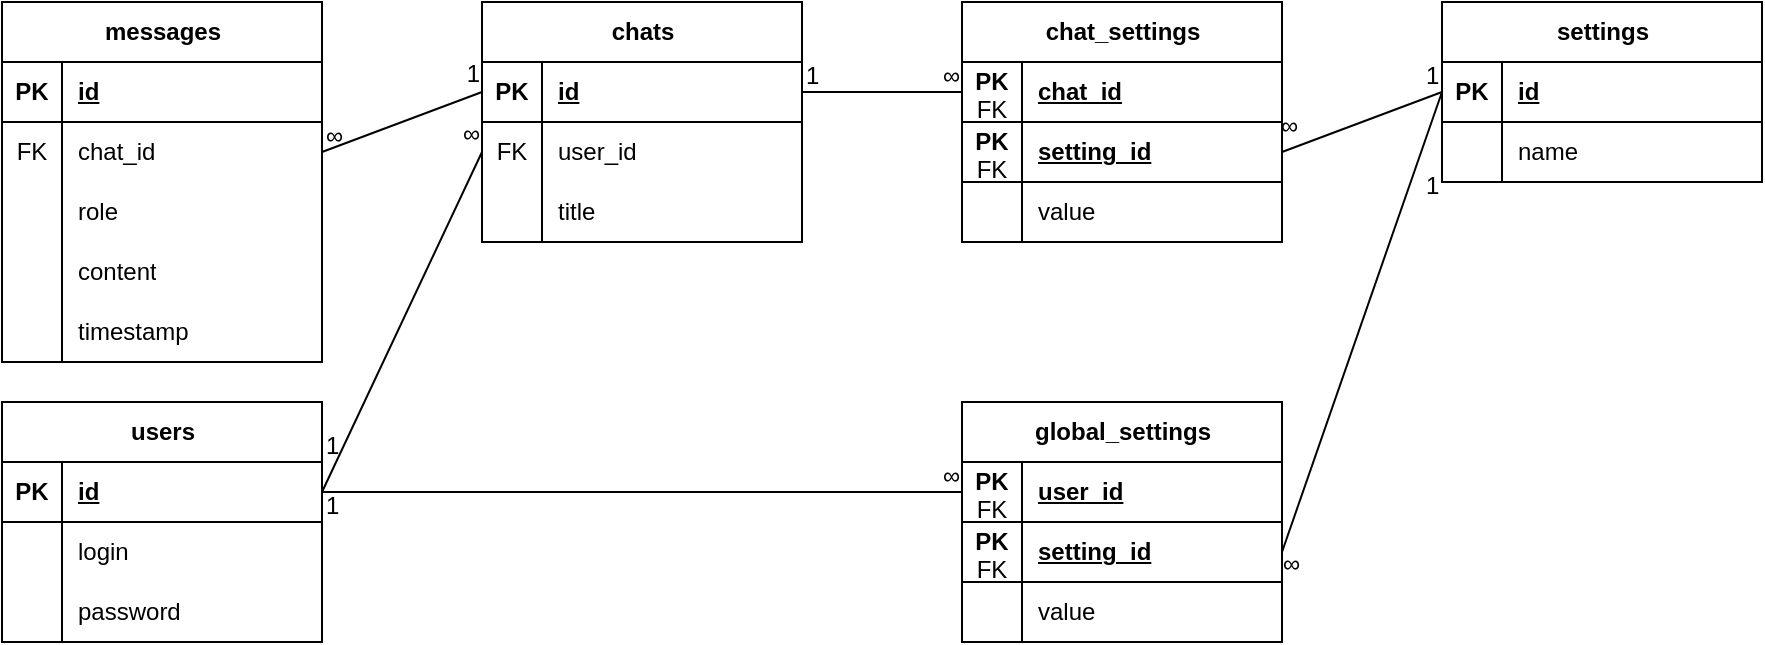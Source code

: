 <mxfile version="23.1.3" type="device">
  <diagram name="Страница — 1" id="ksc8IvW1xCQouz6Tsrn9">
    <mxGraphModel dx="956" dy="546" grid="1" gridSize="10" guides="1" tooltips="1" connect="1" arrows="1" fold="1" page="1" pageScale="1" pageWidth="827" pageHeight="1169" math="0" shadow="0">
      <root>
        <mxCell id="0" />
        <mxCell id="1" parent="0" />
        <mxCell id="aE1oeu7f0x2sTyew1Tt--1" value="users" style="shape=table;startSize=30;container=1;collapsible=1;childLayout=tableLayout;fixedRows=1;rowLines=0;fontStyle=1;align=center;resizeLast=1;html=1;" vertex="1" parent="1">
          <mxGeometry x="40" y="240" width="160" height="120" as="geometry" />
        </mxCell>
        <mxCell id="aE1oeu7f0x2sTyew1Tt--2" value="" style="shape=tableRow;horizontal=0;startSize=0;swimlaneHead=0;swimlaneBody=0;fillColor=none;collapsible=0;dropTarget=0;points=[[0,0.5],[1,0.5]];portConstraint=eastwest;top=0;left=0;right=0;bottom=1;" vertex="1" parent="aE1oeu7f0x2sTyew1Tt--1">
          <mxGeometry y="30" width="160" height="30" as="geometry" />
        </mxCell>
        <mxCell id="aE1oeu7f0x2sTyew1Tt--3" value="PK" style="shape=partialRectangle;connectable=0;fillColor=none;top=0;left=0;bottom=0;right=0;fontStyle=1;overflow=hidden;whiteSpace=wrap;html=1;" vertex="1" parent="aE1oeu7f0x2sTyew1Tt--2">
          <mxGeometry width="30" height="30" as="geometry">
            <mxRectangle width="30" height="30" as="alternateBounds" />
          </mxGeometry>
        </mxCell>
        <mxCell id="aE1oeu7f0x2sTyew1Tt--4" value="id" style="shape=partialRectangle;connectable=0;fillColor=none;top=0;left=0;bottom=0;right=0;align=left;spacingLeft=6;fontStyle=5;overflow=hidden;whiteSpace=wrap;html=1;" vertex="1" parent="aE1oeu7f0x2sTyew1Tt--2">
          <mxGeometry x="30" width="130" height="30" as="geometry">
            <mxRectangle width="130" height="30" as="alternateBounds" />
          </mxGeometry>
        </mxCell>
        <mxCell id="aE1oeu7f0x2sTyew1Tt--5" value="" style="shape=tableRow;horizontal=0;startSize=0;swimlaneHead=0;swimlaneBody=0;fillColor=none;collapsible=0;dropTarget=0;points=[[0,0.5],[1,0.5]];portConstraint=eastwest;top=0;left=0;right=0;bottom=0;" vertex="1" parent="aE1oeu7f0x2sTyew1Tt--1">
          <mxGeometry y="60" width="160" height="30" as="geometry" />
        </mxCell>
        <mxCell id="aE1oeu7f0x2sTyew1Tt--6" value="" style="shape=partialRectangle;connectable=0;fillColor=none;top=0;left=0;bottom=0;right=0;editable=1;overflow=hidden;whiteSpace=wrap;html=1;" vertex="1" parent="aE1oeu7f0x2sTyew1Tt--5">
          <mxGeometry width="30" height="30" as="geometry">
            <mxRectangle width="30" height="30" as="alternateBounds" />
          </mxGeometry>
        </mxCell>
        <mxCell id="aE1oeu7f0x2sTyew1Tt--7" value="login" style="shape=partialRectangle;connectable=0;fillColor=none;top=0;left=0;bottom=0;right=0;align=left;spacingLeft=6;overflow=hidden;whiteSpace=wrap;html=1;" vertex="1" parent="aE1oeu7f0x2sTyew1Tt--5">
          <mxGeometry x="30" width="130" height="30" as="geometry">
            <mxRectangle width="130" height="30" as="alternateBounds" />
          </mxGeometry>
        </mxCell>
        <mxCell id="aE1oeu7f0x2sTyew1Tt--8" value="" style="shape=tableRow;horizontal=0;startSize=0;swimlaneHead=0;swimlaneBody=0;fillColor=none;collapsible=0;dropTarget=0;points=[[0,0.5],[1,0.5]];portConstraint=eastwest;top=0;left=0;right=0;bottom=0;" vertex="1" parent="aE1oeu7f0x2sTyew1Tt--1">
          <mxGeometry y="90" width="160" height="30" as="geometry" />
        </mxCell>
        <mxCell id="aE1oeu7f0x2sTyew1Tt--9" value="" style="shape=partialRectangle;connectable=0;fillColor=none;top=0;left=0;bottom=0;right=0;editable=1;overflow=hidden;whiteSpace=wrap;html=1;" vertex="1" parent="aE1oeu7f0x2sTyew1Tt--8">
          <mxGeometry width="30" height="30" as="geometry">
            <mxRectangle width="30" height="30" as="alternateBounds" />
          </mxGeometry>
        </mxCell>
        <mxCell id="aE1oeu7f0x2sTyew1Tt--10" value="password" style="shape=partialRectangle;connectable=0;fillColor=none;top=0;left=0;bottom=0;right=0;align=left;spacingLeft=6;overflow=hidden;whiteSpace=wrap;html=1;" vertex="1" parent="aE1oeu7f0x2sTyew1Tt--8">
          <mxGeometry x="30" width="130" height="30" as="geometry">
            <mxRectangle width="130" height="30" as="alternateBounds" />
          </mxGeometry>
        </mxCell>
        <mxCell id="aE1oeu7f0x2sTyew1Tt--30" value="settings" style="shape=table;startSize=30;container=1;collapsible=1;childLayout=tableLayout;fixedRows=1;rowLines=0;fontStyle=1;align=center;resizeLast=1;html=1;" vertex="1" parent="1">
          <mxGeometry x="760" y="40" width="160" height="90" as="geometry" />
        </mxCell>
        <mxCell id="aE1oeu7f0x2sTyew1Tt--31" value="" style="shape=tableRow;horizontal=0;startSize=0;swimlaneHead=0;swimlaneBody=0;fillColor=none;collapsible=0;dropTarget=0;points=[[0,0.5],[1,0.5]];portConstraint=eastwest;top=0;left=0;right=0;bottom=1;" vertex="1" parent="aE1oeu7f0x2sTyew1Tt--30">
          <mxGeometry y="30" width="160" height="30" as="geometry" />
        </mxCell>
        <mxCell id="aE1oeu7f0x2sTyew1Tt--32" value="PK" style="shape=partialRectangle;connectable=0;fillColor=none;top=0;left=0;bottom=0;right=0;fontStyle=1;overflow=hidden;whiteSpace=wrap;html=1;" vertex="1" parent="aE1oeu7f0x2sTyew1Tt--31">
          <mxGeometry width="30" height="30" as="geometry">
            <mxRectangle width="30" height="30" as="alternateBounds" />
          </mxGeometry>
        </mxCell>
        <mxCell id="aE1oeu7f0x2sTyew1Tt--33" value="id" style="shape=partialRectangle;connectable=0;fillColor=none;top=0;left=0;bottom=0;right=0;align=left;spacingLeft=6;fontStyle=5;overflow=hidden;whiteSpace=wrap;html=1;" vertex="1" parent="aE1oeu7f0x2sTyew1Tt--31">
          <mxGeometry x="30" width="130" height="30" as="geometry">
            <mxRectangle width="130" height="30" as="alternateBounds" />
          </mxGeometry>
        </mxCell>
        <mxCell id="aE1oeu7f0x2sTyew1Tt--34" value="" style="shape=tableRow;horizontal=0;startSize=0;swimlaneHead=0;swimlaneBody=0;fillColor=none;collapsible=0;dropTarget=0;points=[[0,0.5],[1,0.5]];portConstraint=eastwest;top=0;left=0;right=0;bottom=0;" vertex="1" parent="aE1oeu7f0x2sTyew1Tt--30">
          <mxGeometry y="60" width="160" height="30" as="geometry" />
        </mxCell>
        <mxCell id="aE1oeu7f0x2sTyew1Tt--35" value="" style="shape=partialRectangle;connectable=0;fillColor=none;top=0;left=0;bottom=0;right=0;editable=1;overflow=hidden;whiteSpace=wrap;html=1;" vertex="1" parent="aE1oeu7f0x2sTyew1Tt--34">
          <mxGeometry width="30" height="30" as="geometry">
            <mxRectangle width="30" height="30" as="alternateBounds" />
          </mxGeometry>
        </mxCell>
        <mxCell id="aE1oeu7f0x2sTyew1Tt--36" value="name" style="shape=partialRectangle;connectable=0;fillColor=none;top=0;left=0;bottom=0;right=0;align=left;spacingLeft=6;overflow=hidden;whiteSpace=wrap;html=1;" vertex="1" parent="aE1oeu7f0x2sTyew1Tt--34">
          <mxGeometry x="30" width="130" height="30" as="geometry">
            <mxRectangle width="130" height="30" as="alternateBounds" />
          </mxGeometry>
        </mxCell>
        <mxCell id="aE1oeu7f0x2sTyew1Tt--43" value="global_settings" style="shape=table;startSize=30;container=1;collapsible=1;childLayout=tableLayout;fixedRows=1;rowLines=0;fontStyle=1;align=center;resizeLast=1;html=1;" vertex="1" parent="1">
          <mxGeometry x="520" y="240" width="160" height="120" as="geometry" />
        </mxCell>
        <mxCell id="aE1oeu7f0x2sTyew1Tt--44" value="" style="shape=tableRow;horizontal=0;startSize=0;swimlaneHead=0;swimlaneBody=0;fillColor=none;collapsible=0;dropTarget=0;points=[[0,0.5],[1,0.5]];portConstraint=eastwest;top=0;left=0;right=0;bottom=1;" vertex="1" parent="aE1oeu7f0x2sTyew1Tt--43">
          <mxGeometry y="30" width="160" height="30" as="geometry" />
        </mxCell>
        <mxCell id="aE1oeu7f0x2sTyew1Tt--45" value="PK&lt;br&gt;&lt;span style=&quot;font-weight: normal;&quot;&gt;FK&lt;/span&gt;" style="shape=partialRectangle;connectable=0;fillColor=none;top=0;left=0;bottom=0;right=0;fontStyle=1;overflow=hidden;whiteSpace=wrap;html=1;" vertex="1" parent="aE1oeu7f0x2sTyew1Tt--44">
          <mxGeometry width="30" height="30" as="geometry">
            <mxRectangle width="30" height="30" as="alternateBounds" />
          </mxGeometry>
        </mxCell>
        <mxCell id="aE1oeu7f0x2sTyew1Tt--46" value="user_id" style="shape=partialRectangle;connectable=0;fillColor=none;top=0;left=0;bottom=0;right=0;align=left;spacingLeft=6;fontStyle=5;overflow=hidden;whiteSpace=wrap;html=1;" vertex="1" parent="aE1oeu7f0x2sTyew1Tt--44">
          <mxGeometry x="30" width="130" height="30" as="geometry">
            <mxRectangle width="130" height="30" as="alternateBounds" />
          </mxGeometry>
        </mxCell>
        <mxCell id="aE1oeu7f0x2sTyew1Tt--142" value="" style="shape=tableRow;horizontal=0;startSize=0;swimlaneHead=0;swimlaneBody=0;fillColor=none;collapsible=0;dropTarget=0;points=[[0,0.5],[1,0.5]];portConstraint=eastwest;top=0;left=0;right=0;bottom=1;" vertex="1" parent="aE1oeu7f0x2sTyew1Tt--43">
          <mxGeometry y="60" width="160" height="30" as="geometry" />
        </mxCell>
        <mxCell id="aE1oeu7f0x2sTyew1Tt--143" value="PK&lt;br&gt;&lt;span style=&quot;font-weight: normal;&quot;&gt;FK&lt;/span&gt;" style="shape=partialRectangle;connectable=0;fillColor=none;top=0;left=0;bottom=0;right=0;fontStyle=1;overflow=hidden;whiteSpace=wrap;html=1;" vertex="1" parent="aE1oeu7f0x2sTyew1Tt--142">
          <mxGeometry width="30" height="30" as="geometry">
            <mxRectangle width="30" height="30" as="alternateBounds" />
          </mxGeometry>
        </mxCell>
        <mxCell id="aE1oeu7f0x2sTyew1Tt--144" value="setting_id" style="shape=partialRectangle;connectable=0;fillColor=none;top=0;left=0;bottom=0;right=0;align=left;spacingLeft=6;fontStyle=5;overflow=hidden;whiteSpace=wrap;html=1;" vertex="1" parent="aE1oeu7f0x2sTyew1Tt--142">
          <mxGeometry x="30" width="130" height="30" as="geometry">
            <mxRectangle width="130" height="30" as="alternateBounds" />
          </mxGeometry>
        </mxCell>
        <mxCell id="aE1oeu7f0x2sTyew1Tt--53" value="" style="shape=tableRow;horizontal=0;startSize=0;swimlaneHead=0;swimlaneBody=0;fillColor=none;collapsible=0;dropTarget=0;points=[[0,0.5],[1,0.5]];portConstraint=eastwest;top=0;left=0;right=0;bottom=0;" vertex="1" parent="aE1oeu7f0x2sTyew1Tt--43">
          <mxGeometry y="90" width="160" height="30" as="geometry" />
        </mxCell>
        <mxCell id="aE1oeu7f0x2sTyew1Tt--54" value="" style="shape=partialRectangle;connectable=0;fillColor=none;top=0;left=0;bottom=0;right=0;editable=1;overflow=hidden;whiteSpace=wrap;html=1;" vertex="1" parent="aE1oeu7f0x2sTyew1Tt--53">
          <mxGeometry width="30" height="30" as="geometry">
            <mxRectangle width="30" height="30" as="alternateBounds" />
          </mxGeometry>
        </mxCell>
        <mxCell id="aE1oeu7f0x2sTyew1Tt--55" value="value" style="shape=partialRectangle;connectable=0;fillColor=none;top=0;left=0;bottom=0;right=0;align=left;spacingLeft=6;overflow=hidden;whiteSpace=wrap;html=1;" vertex="1" parent="aE1oeu7f0x2sTyew1Tt--53">
          <mxGeometry x="30" width="130" height="30" as="geometry">
            <mxRectangle width="130" height="30" as="alternateBounds" />
          </mxGeometry>
        </mxCell>
        <mxCell id="aE1oeu7f0x2sTyew1Tt--69" value="messages" style="shape=table;startSize=30;container=1;collapsible=1;childLayout=tableLayout;fixedRows=1;rowLines=0;fontStyle=1;align=center;resizeLast=1;html=1;" vertex="1" parent="1">
          <mxGeometry x="40" y="40" width="160" height="180" as="geometry" />
        </mxCell>
        <mxCell id="aE1oeu7f0x2sTyew1Tt--70" value="" style="shape=tableRow;horizontal=0;startSize=0;swimlaneHead=0;swimlaneBody=0;fillColor=none;collapsible=0;dropTarget=0;points=[[0,0.5],[1,0.5]];portConstraint=eastwest;top=0;left=0;right=0;bottom=1;" vertex="1" parent="aE1oeu7f0x2sTyew1Tt--69">
          <mxGeometry y="30" width="160" height="30" as="geometry" />
        </mxCell>
        <mxCell id="aE1oeu7f0x2sTyew1Tt--71" value="PK" style="shape=partialRectangle;connectable=0;fillColor=none;top=0;left=0;bottom=0;right=0;fontStyle=1;overflow=hidden;whiteSpace=wrap;html=1;" vertex="1" parent="aE1oeu7f0x2sTyew1Tt--70">
          <mxGeometry width="30" height="30" as="geometry">
            <mxRectangle width="30" height="30" as="alternateBounds" />
          </mxGeometry>
        </mxCell>
        <mxCell id="aE1oeu7f0x2sTyew1Tt--72" value="id" style="shape=partialRectangle;connectable=0;fillColor=none;top=0;left=0;bottom=0;right=0;align=left;spacingLeft=6;fontStyle=5;overflow=hidden;whiteSpace=wrap;html=1;" vertex="1" parent="aE1oeu7f0x2sTyew1Tt--70">
          <mxGeometry x="30" width="130" height="30" as="geometry">
            <mxRectangle width="130" height="30" as="alternateBounds" />
          </mxGeometry>
        </mxCell>
        <mxCell id="aE1oeu7f0x2sTyew1Tt--73" value="" style="shape=tableRow;horizontal=0;startSize=0;swimlaneHead=0;swimlaneBody=0;fillColor=none;collapsible=0;dropTarget=0;points=[[0,0.5],[1,0.5]];portConstraint=eastwest;top=0;left=0;right=0;bottom=0;" vertex="1" parent="aE1oeu7f0x2sTyew1Tt--69">
          <mxGeometry y="60" width="160" height="30" as="geometry" />
        </mxCell>
        <mxCell id="aE1oeu7f0x2sTyew1Tt--74" value="FK" style="shape=partialRectangle;connectable=0;fillColor=none;top=0;left=0;bottom=0;right=0;editable=1;overflow=hidden;whiteSpace=wrap;html=1;" vertex="1" parent="aE1oeu7f0x2sTyew1Tt--73">
          <mxGeometry width="30" height="30" as="geometry">
            <mxRectangle width="30" height="30" as="alternateBounds" />
          </mxGeometry>
        </mxCell>
        <mxCell id="aE1oeu7f0x2sTyew1Tt--75" value="chat_id" style="shape=partialRectangle;connectable=0;fillColor=none;top=0;left=0;bottom=0;right=0;align=left;spacingLeft=6;overflow=hidden;whiteSpace=wrap;html=1;" vertex="1" parent="aE1oeu7f0x2sTyew1Tt--73">
          <mxGeometry x="30" width="130" height="30" as="geometry">
            <mxRectangle width="130" height="30" as="alternateBounds" />
          </mxGeometry>
        </mxCell>
        <mxCell id="aE1oeu7f0x2sTyew1Tt--76" value="" style="shape=tableRow;horizontal=0;startSize=0;swimlaneHead=0;swimlaneBody=0;fillColor=none;collapsible=0;dropTarget=0;points=[[0,0.5],[1,0.5]];portConstraint=eastwest;top=0;left=0;right=0;bottom=0;" vertex="1" parent="aE1oeu7f0x2sTyew1Tt--69">
          <mxGeometry y="90" width="160" height="30" as="geometry" />
        </mxCell>
        <mxCell id="aE1oeu7f0x2sTyew1Tt--77" value="" style="shape=partialRectangle;connectable=0;fillColor=none;top=0;left=0;bottom=0;right=0;editable=1;overflow=hidden;whiteSpace=wrap;html=1;" vertex="1" parent="aE1oeu7f0x2sTyew1Tt--76">
          <mxGeometry width="30" height="30" as="geometry">
            <mxRectangle width="30" height="30" as="alternateBounds" />
          </mxGeometry>
        </mxCell>
        <mxCell id="aE1oeu7f0x2sTyew1Tt--78" value="role" style="shape=partialRectangle;connectable=0;fillColor=none;top=0;left=0;bottom=0;right=0;align=left;spacingLeft=6;overflow=hidden;whiteSpace=wrap;html=1;" vertex="1" parent="aE1oeu7f0x2sTyew1Tt--76">
          <mxGeometry x="30" width="130" height="30" as="geometry">
            <mxRectangle width="130" height="30" as="alternateBounds" />
          </mxGeometry>
        </mxCell>
        <mxCell id="aE1oeu7f0x2sTyew1Tt--79" value="" style="shape=tableRow;horizontal=0;startSize=0;swimlaneHead=0;swimlaneBody=0;fillColor=none;collapsible=0;dropTarget=0;points=[[0,0.5],[1,0.5]];portConstraint=eastwest;top=0;left=0;right=0;bottom=0;" vertex="1" parent="aE1oeu7f0x2sTyew1Tt--69">
          <mxGeometry y="120" width="160" height="30" as="geometry" />
        </mxCell>
        <mxCell id="aE1oeu7f0x2sTyew1Tt--80" value="" style="shape=partialRectangle;connectable=0;fillColor=none;top=0;left=0;bottom=0;right=0;editable=1;overflow=hidden;whiteSpace=wrap;html=1;" vertex="1" parent="aE1oeu7f0x2sTyew1Tt--79">
          <mxGeometry width="30" height="30" as="geometry">
            <mxRectangle width="30" height="30" as="alternateBounds" />
          </mxGeometry>
        </mxCell>
        <mxCell id="aE1oeu7f0x2sTyew1Tt--81" value="content" style="shape=partialRectangle;connectable=0;fillColor=none;top=0;left=0;bottom=0;right=0;align=left;spacingLeft=6;overflow=hidden;whiteSpace=wrap;html=1;" vertex="1" parent="aE1oeu7f0x2sTyew1Tt--79">
          <mxGeometry x="30" width="130" height="30" as="geometry">
            <mxRectangle width="130" height="30" as="alternateBounds" />
          </mxGeometry>
        </mxCell>
        <mxCell id="aE1oeu7f0x2sTyew1Tt--82" value="" style="shape=tableRow;horizontal=0;startSize=0;swimlaneHead=0;swimlaneBody=0;fillColor=none;collapsible=0;dropTarget=0;points=[[0,0.5],[1,0.5]];portConstraint=eastwest;top=0;left=0;right=0;bottom=0;" vertex="1" parent="aE1oeu7f0x2sTyew1Tt--69">
          <mxGeometry y="150" width="160" height="30" as="geometry" />
        </mxCell>
        <mxCell id="aE1oeu7f0x2sTyew1Tt--83" value="" style="shape=partialRectangle;connectable=0;fillColor=none;top=0;left=0;bottom=0;right=0;editable=1;overflow=hidden;whiteSpace=wrap;html=1;" vertex="1" parent="aE1oeu7f0x2sTyew1Tt--82">
          <mxGeometry width="30" height="30" as="geometry">
            <mxRectangle width="30" height="30" as="alternateBounds" />
          </mxGeometry>
        </mxCell>
        <mxCell id="aE1oeu7f0x2sTyew1Tt--84" value="timestamp" style="shape=partialRectangle;connectable=0;fillColor=none;top=0;left=0;bottom=0;right=0;align=left;spacingLeft=6;overflow=hidden;whiteSpace=wrap;html=1;" vertex="1" parent="aE1oeu7f0x2sTyew1Tt--82">
          <mxGeometry x="30" width="130" height="30" as="geometry">
            <mxRectangle width="130" height="30" as="alternateBounds" />
          </mxGeometry>
        </mxCell>
        <mxCell id="aE1oeu7f0x2sTyew1Tt--85" value="" style="endArrow=none;html=1;rounded=0;exitX=1;exitY=0.5;exitDx=0;exitDy=0;entryX=0;entryY=0.5;entryDx=0;entryDy=0;" edge="1" parent="1" source="aE1oeu7f0x2sTyew1Tt--73" target="aE1oeu7f0x2sTyew1Tt--112">
          <mxGeometry relative="1" as="geometry">
            <mxPoint x="240" y="190" as="sourcePoint" />
            <mxPoint x="490" y="260" as="targetPoint" />
          </mxGeometry>
        </mxCell>
        <mxCell id="aE1oeu7f0x2sTyew1Tt--86" value="∞&lt;br&gt;" style="resizable=0;html=1;whiteSpace=wrap;align=left;verticalAlign=bottom;" connectable="0" vertex="1" parent="aE1oeu7f0x2sTyew1Tt--85">
          <mxGeometry x="-1" relative="1" as="geometry" />
        </mxCell>
        <mxCell id="aE1oeu7f0x2sTyew1Tt--87" value="1" style="resizable=0;html=1;whiteSpace=wrap;align=right;verticalAlign=bottom;" connectable="0" vertex="1" parent="aE1oeu7f0x2sTyew1Tt--85">
          <mxGeometry x="1" relative="1" as="geometry" />
        </mxCell>
        <mxCell id="aE1oeu7f0x2sTyew1Tt--111" value="chats" style="shape=table;startSize=30;container=1;collapsible=1;childLayout=tableLayout;fixedRows=1;rowLines=0;fontStyle=1;align=center;resizeLast=1;html=1;" vertex="1" parent="1">
          <mxGeometry x="280" y="40" width="160" height="120" as="geometry" />
        </mxCell>
        <mxCell id="aE1oeu7f0x2sTyew1Tt--112" value="" style="shape=tableRow;horizontal=0;startSize=0;swimlaneHead=0;swimlaneBody=0;fillColor=none;collapsible=0;dropTarget=0;points=[[0,0.5],[1,0.5]];portConstraint=eastwest;top=0;left=0;right=0;bottom=1;" vertex="1" parent="aE1oeu7f0x2sTyew1Tt--111">
          <mxGeometry y="30" width="160" height="30" as="geometry" />
        </mxCell>
        <mxCell id="aE1oeu7f0x2sTyew1Tt--113" value="PK" style="shape=partialRectangle;connectable=0;fillColor=none;top=0;left=0;bottom=0;right=0;fontStyle=1;overflow=hidden;whiteSpace=wrap;html=1;" vertex="1" parent="aE1oeu7f0x2sTyew1Tt--112">
          <mxGeometry width="30" height="30" as="geometry">
            <mxRectangle width="30" height="30" as="alternateBounds" />
          </mxGeometry>
        </mxCell>
        <mxCell id="aE1oeu7f0x2sTyew1Tt--114" value="id" style="shape=partialRectangle;connectable=0;fillColor=none;top=0;left=0;bottom=0;right=0;align=left;spacingLeft=6;fontStyle=5;overflow=hidden;whiteSpace=wrap;html=1;" vertex="1" parent="aE1oeu7f0x2sTyew1Tt--112">
          <mxGeometry x="30" width="130" height="30" as="geometry">
            <mxRectangle width="130" height="30" as="alternateBounds" />
          </mxGeometry>
        </mxCell>
        <mxCell id="aE1oeu7f0x2sTyew1Tt--115" value="" style="shape=tableRow;horizontal=0;startSize=0;swimlaneHead=0;swimlaneBody=0;fillColor=none;collapsible=0;dropTarget=0;points=[[0,0.5],[1,0.5]];portConstraint=eastwest;top=0;left=0;right=0;bottom=0;" vertex="1" parent="aE1oeu7f0x2sTyew1Tt--111">
          <mxGeometry y="60" width="160" height="30" as="geometry" />
        </mxCell>
        <mxCell id="aE1oeu7f0x2sTyew1Tt--116" value="FK" style="shape=partialRectangle;connectable=0;fillColor=none;top=0;left=0;bottom=0;right=0;editable=1;overflow=hidden;whiteSpace=wrap;html=1;" vertex="1" parent="aE1oeu7f0x2sTyew1Tt--115">
          <mxGeometry width="30" height="30" as="geometry">
            <mxRectangle width="30" height="30" as="alternateBounds" />
          </mxGeometry>
        </mxCell>
        <mxCell id="aE1oeu7f0x2sTyew1Tt--117" value="user_id" style="shape=partialRectangle;connectable=0;fillColor=none;top=0;left=0;bottom=0;right=0;align=left;spacingLeft=6;overflow=hidden;whiteSpace=wrap;html=1;" vertex="1" parent="aE1oeu7f0x2sTyew1Tt--115">
          <mxGeometry x="30" width="130" height="30" as="geometry">
            <mxRectangle width="130" height="30" as="alternateBounds" />
          </mxGeometry>
        </mxCell>
        <mxCell id="aE1oeu7f0x2sTyew1Tt--118" value="" style="shape=tableRow;horizontal=0;startSize=0;swimlaneHead=0;swimlaneBody=0;fillColor=none;collapsible=0;dropTarget=0;points=[[0,0.5],[1,0.5]];portConstraint=eastwest;top=0;left=0;right=0;bottom=0;" vertex="1" parent="aE1oeu7f0x2sTyew1Tt--111">
          <mxGeometry y="90" width="160" height="30" as="geometry" />
        </mxCell>
        <mxCell id="aE1oeu7f0x2sTyew1Tt--119" value="" style="shape=partialRectangle;connectable=0;fillColor=none;top=0;left=0;bottom=0;right=0;editable=1;overflow=hidden;whiteSpace=wrap;html=1;" vertex="1" parent="aE1oeu7f0x2sTyew1Tt--118">
          <mxGeometry width="30" height="30" as="geometry">
            <mxRectangle width="30" height="30" as="alternateBounds" />
          </mxGeometry>
        </mxCell>
        <mxCell id="aE1oeu7f0x2sTyew1Tt--120" value="title" style="shape=partialRectangle;connectable=0;fillColor=none;top=0;left=0;bottom=0;right=0;align=left;spacingLeft=6;overflow=hidden;whiteSpace=wrap;html=1;" vertex="1" parent="aE1oeu7f0x2sTyew1Tt--118">
          <mxGeometry x="30" width="130" height="30" as="geometry">
            <mxRectangle width="130" height="30" as="alternateBounds" />
          </mxGeometry>
        </mxCell>
        <mxCell id="aE1oeu7f0x2sTyew1Tt--124" value="" style="endArrow=none;html=1;rounded=0;exitX=1;exitY=0.5;exitDx=0;exitDy=0;entryX=0;entryY=0.5;entryDx=0;entryDy=0;" edge="1" parent="1" source="aE1oeu7f0x2sTyew1Tt--2" target="aE1oeu7f0x2sTyew1Tt--115">
          <mxGeometry relative="1" as="geometry">
            <mxPoint x="410" y="250" as="sourcePoint" />
            <mxPoint x="570" y="250" as="targetPoint" />
          </mxGeometry>
        </mxCell>
        <mxCell id="aE1oeu7f0x2sTyew1Tt--125" value="1" style="resizable=0;html=1;whiteSpace=wrap;align=left;verticalAlign=bottom;" connectable="0" vertex="1" parent="aE1oeu7f0x2sTyew1Tt--124">
          <mxGeometry x="-1" relative="1" as="geometry">
            <mxPoint y="-15" as="offset" />
          </mxGeometry>
        </mxCell>
        <mxCell id="aE1oeu7f0x2sTyew1Tt--126" value="∞" style="resizable=0;html=1;whiteSpace=wrap;align=right;verticalAlign=bottom;" connectable="0" vertex="1" parent="aE1oeu7f0x2sTyew1Tt--124">
          <mxGeometry x="1" relative="1" as="geometry" />
        </mxCell>
        <mxCell id="aE1oeu7f0x2sTyew1Tt--127" value="" style="endArrow=none;html=1;rounded=0;exitX=1;exitY=0.5;exitDx=0;exitDy=0;entryX=0;entryY=0.5;entryDx=0;entryDy=0;" edge="1" parent="1" source="aE1oeu7f0x2sTyew1Tt--112" target="aE1oeu7f0x2sTyew1Tt--153">
          <mxGeometry relative="1" as="geometry">
            <mxPoint x="410" y="250" as="sourcePoint" />
            <mxPoint x="520" y="115" as="targetPoint" />
          </mxGeometry>
        </mxCell>
        <mxCell id="aE1oeu7f0x2sTyew1Tt--128" value="1" style="resizable=0;html=1;whiteSpace=wrap;align=left;verticalAlign=bottom;" connectable="0" vertex="1" parent="aE1oeu7f0x2sTyew1Tt--127">
          <mxGeometry x="-1" relative="1" as="geometry" />
        </mxCell>
        <mxCell id="aE1oeu7f0x2sTyew1Tt--129" value="∞" style="resizable=0;html=1;whiteSpace=wrap;align=right;verticalAlign=bottom;" connectable="0" vertex="1" parent="aE1oeu7f0x2sTyew1Tt--127">
          <mxGeometry x="1" relative="1" as="geometry" />
        </mxCell>
        <mxCell id="aE1oeu7f0x2sTyew1Tt--130" value="" style="endArrow=none;html=1;rounded=0;exitX=0;exitY=0.5;exitDx=0;exitDy=0;entryX=1;entryY=0.5;entryDx=0;entryDy=0;" edge="1" parent="1" source="aE1oeu7f0x2sTyew1Tt--31" target="aE1oeu7f0x2sTyew1Tt--156">
          <mxGeometry relative="1" as="geometry">
            <mxPoint x="410" y="250" as="sourcePoint" />
            <mxPoint x="680" y="145" as="targetPoint" />
          </mxGeometry>
        </mxCell>
        <mxCell id="aE1oeu7f0x2sTyew1Tt--131" value="1" style="resizable=0;html=1;whiteSpace=wrap;align=left;verticalAlign=bottom;" connectable="0" vertex="1" parent="aE1oeu7f0x2sTyew1Tt--130">
          <mxGeometry x="-1" relative="1" as="geometry">
            <mxPoint x="-10" as="offset" />
          </mxGeometry>
        </mxCell>
        <mxCell id="aE1oeu7f0x2sTyew1Tt--132" value="∞" style="resizable=0;html=1;whiteSpace=wrap;align=right;verticalAlign=bottom;" connectable="0" vertex="1" parent="aE1oeu7f0x2sTyew1Tt--130">
          <mxGeometry x="1" relative="1" as="geometry">
            <mxPoint x="10" y="-5" as="offset" />
          </mxGeometry>
        </mxCell>
        <mxCell id="aE1oeu7f0x2sTyew1Tt--136" value="" style="endArrow=none;html=1;rounded=0;exitX=0;exitY=0.5;exitDx=0;exitDy=0;entryX=1;entryY=0.5;entryDx=0;entryDy=0;" edge="1" parent="1" source="aE1oeu7f0x2sTyew1Tt--31" target="aE1oeu7f0x2sTyew1Tt--142">
          <mxGeometry relative="1" as="geometry">
            <mxPoint x="410" y="250" as="sourcePoint" />
            <mxPoint x="570" y="250" as="targetPoint" />
          </mxGeometry>
        </mxCell>
        <mxCell id="aE1oeu7f0x2sTyew1Tt--137" value="1" style="resizable=0;html=1;whiteSpace=wrap;align=left;verticalAlign=bottom;" connectable="0" vertex="1" parent="aE1oeu7f0x2sTyew1Tt--136">
          <mxGeometry x="-1" relative="1" as="geometry">
            <mxPoint x="-10" y="55" as="offset" />
          </mxGeometry>
        </mxCell>
        <mxCell id="aE1oeu7f0x2sTyew1Tt--138" value="∞" style="resizable=0;html=1;whiteSpace=wrap;align=right;verticalAlign=bottom;" connectable="0" vertex="1" parent="aE1oeu7f0x2sTyew1Tt--136">
          <mxGeometry x="1" relative="1" as="geometry">
            <mxPoint x="10" y="15" as="offset" />
          </mxGeometry>
        </mxCell>
        <mxCell id="aE1oeu7f0x2sTyew1Tt--139" value="" style="endArrow=none;html=1;rounded=0;exitX=1;exitY=0.5;exitDx=0;exitDy=0;entryX=0;entryY=0.5;entryDx=0;entryDy=0;" edge="1" parent="1" source="aE1oeu7f0x2sTyew1Tt--2" target="aE1oeu7f0x2sTyew1Tt--44">
          <mxGeometry relative="1" as="geometry">
            <mxPoint x="410" y="250" as="sourcePoint" />
            <mxPoint x="570" y="250" as="targetPoint" />
          </mxGeometry>
        </mxCell>
        <mxCell id="aE1oeu7f0x2sTyew1Tt--140" value="1" style="resizable=0;html=1;whiteSpace=wrap;align=left;verticalAlign=bottom;" connectable="0" vertex="1" parent="aE1oeu7f0x2sTyew1Tt--139">
          <mxGeometry x="-1" relative="1" as="geometry">
            <mxPoint y="15" as="offset" />
          </mxGeometry>
        </mxCell>
        <mxCell id="aE1oeu7f0x2sTyew1Tt--141" value="∞" style="resizable=0;html=1;whiteSpace=wrap;align=right;verticalAlign=bottom;" connectable="0" vertex="1" parent="aE1oeu7f0x2sTyew1Tt--139">
          <mxGeometry x="1" relative="1" as="geometry" />
        </mxCell>
        <mxCell id="aE1oeu7f0x2sTyew1Tt--152" value="chat_settings" style="shape=table;startSize=30;container=1;collapsible=1;childLayout=tableLayout;fixedRows=1;rowLines=0;fontStyle=1;align=center;resizeLast=1;html=1;" vertex="1" parent="1">
          <mxGeometry x="520" y="40" width="160" height="120" as="geometry" />
        </mxCell>
        <mxCell id="aE1oeu7f0x2sTyew1Tt--153" value="" style="shape=tableRow;horizontal=0;startSize=0;swimlaneHead=0;swimlaneBody=0;fillColor=none;collapsible=0;dropTarget=0;points=[[0,0.5],[1,0.5]];portConstraint=eastwest;top=0;left=0;right=0;bottom=1;" vertex="1" parent="aE1oeu7f0x2sTyew1Tt--152">
          <mxGeometry y="30" width="160" height="30" as="geometry" />
        </mxCell>
        <mxCell id="aE1oeu7f0x2sTyew1Tt--154" value="PK&lt;br&gt;&lt;span style=&quot;font-weight: normal;&quot;&gt;FK&lt;/span&gt;" style="shape=partialRectangle;connectable=0;fillColor=none;top=0;left=0;bottom=0;right=0;fontStyle=1;overflow=hidden;whiteSpace=wrap;html=1;" vertex="1" parent="aE1oeu7f0x2sTyew1Tt--153">
          <mxGeometry width="30" height="30" as="geometry">
            <mxRectangle width="30" height="30" as="alternateBounds" />
          </mxGeometry>
        </mxCell>
        <mxCell id="aE1oeu7f0x2sTyew1Tt--155" value="chat_id" style="shape=partialRectangle;connectable=0;fillColor=none;top=0;left=0;bottom=0;right=0;align=left;spacingLeft=6;fontStyle=5;overflow=hidden;whiteSpace=wrap;html=1;" vertex="1" parent="aE1oeu7f0x2sTyew1Tt--153">
          <mxGeometry x="30" width="130" height="30" as="geometry">
            <mxRectangle width="130" height="30" as="alternateBounds" />
          </mxGeometry>
        </mxCell>
        <mxCell id="aE1oeu7f0x2sTyew1Tt--156" value="" style="shape=tableRow;horizontal=0;startSize=0;swimlaneHead=0;swimlaneBody=0;fillColor=none;collapsible=0;dropTarget=0;points=[[0,0.5],[1,0.5]];portConstraint=eastwest;top=0;left=0;right=0;bottom=1;" vertex="1" parent="aE1oeu7f0x2sTyew1Tt--152">
          <mxGeometry y="60" width="160" height="30" as="geometry" />
        </mxCell>
        <mxCell id="aE1oeu7f0x2sTyew1Tt--157" value="PK&lt;br&gt;&lt;span style=&quot;font-weight: normal;&quot;&gt;FK&lt;/span&gt;" style="shape=partialRectangle;connectable=0;fillColor=none;top=0;left=0;bottom=0;right=0;fontStyle=1;overflow=hidden;whiteSpace=wrap;html=1;" vertex="1" parent="aE1oeu7f0x2sTyew1Tt--156">
          <mxGeometry width="30" height="30" as="geometry">
            <mxRectangle width="30" height="30" as="alternateBounds" />
          </mxGeometry>
        </mxCell>
        <mxCell id="aE1oeu7f0x2sTyew1Tt--158" value="setting_id" style="shape=partialRectangle;connectable=0;fillColor=none;top=0;left=0;bottom=0;right=0;align=left;spacingLeft=6;fontStyle=5;overflow=hidden;whiteSpace=wrap;html=1;" vertex="1" parent="aE1oeu7f0x2sTyew1Tt--156">
          <mxGeometry x="30" width="130" height="30" as="geometry">
            <mxRectangle width="130" height="30" as="alternateBounds" />
          </mxGeometry>
        </mxCell>
        <mxCell id="aE1oeu7f0x2sTyew1Tt--159" value="" style="shape=tableRow;horizontal=0;startSize=0;swimlaneHead=0;swimlaneBody=0;fillColor=none;collapsible=0;dropTarget=0;points=[[0,0.5],[1,0.5]];portConstraint=eastwest;top=0;left=0;right=0;bottom=0;" vertex="1" parent="aE1oeu7f0x2sTyew1Tt--152">
          <mxGeometry y="90" width="160" height="30" as="geometry" />
        </mxCell>
        <mxCell id="aE1oeu7f0x2sTyew1Tt--160" value="" style="shape=partialRectangle;connectable=0;fillColor=none;top=0;left=0;bottom=0;right=0;editable=1;overflow=hidden;whiteSpace=wrap;html=1;" vertex="1" parent="aE1oeu7f0x2sTyew1Tt--159">
          <mxGeometry width="30" height="30" as="geometry">
            <mxRectangle width="30" height="30" as="alternateBounds" />
          </mxGeometry>
        </mxCell>
        <mxCell id="aE1oeu7f0x2sTyew1Tt--161" value="value" style="shape=partialRectangle;connectable=0;fillColor=none;top=0;left=0;bottom=0;right=0;align=left;spacingLeft=6;overflow=hidden;whiteSpace=wrap;html=1;" vertex="1" parent="aE1oeu7f0x2sTyew1Tt--159">
          <mxGeometry x="30" width="130" height="30" as="geometry">
            <mxRectangle width="130" height="30" as="alternateBounds" />
          </mxGeometry>
        </mxCell>
      </root>
    </mxGraphModel>
  </diagram>
</mxfile>
